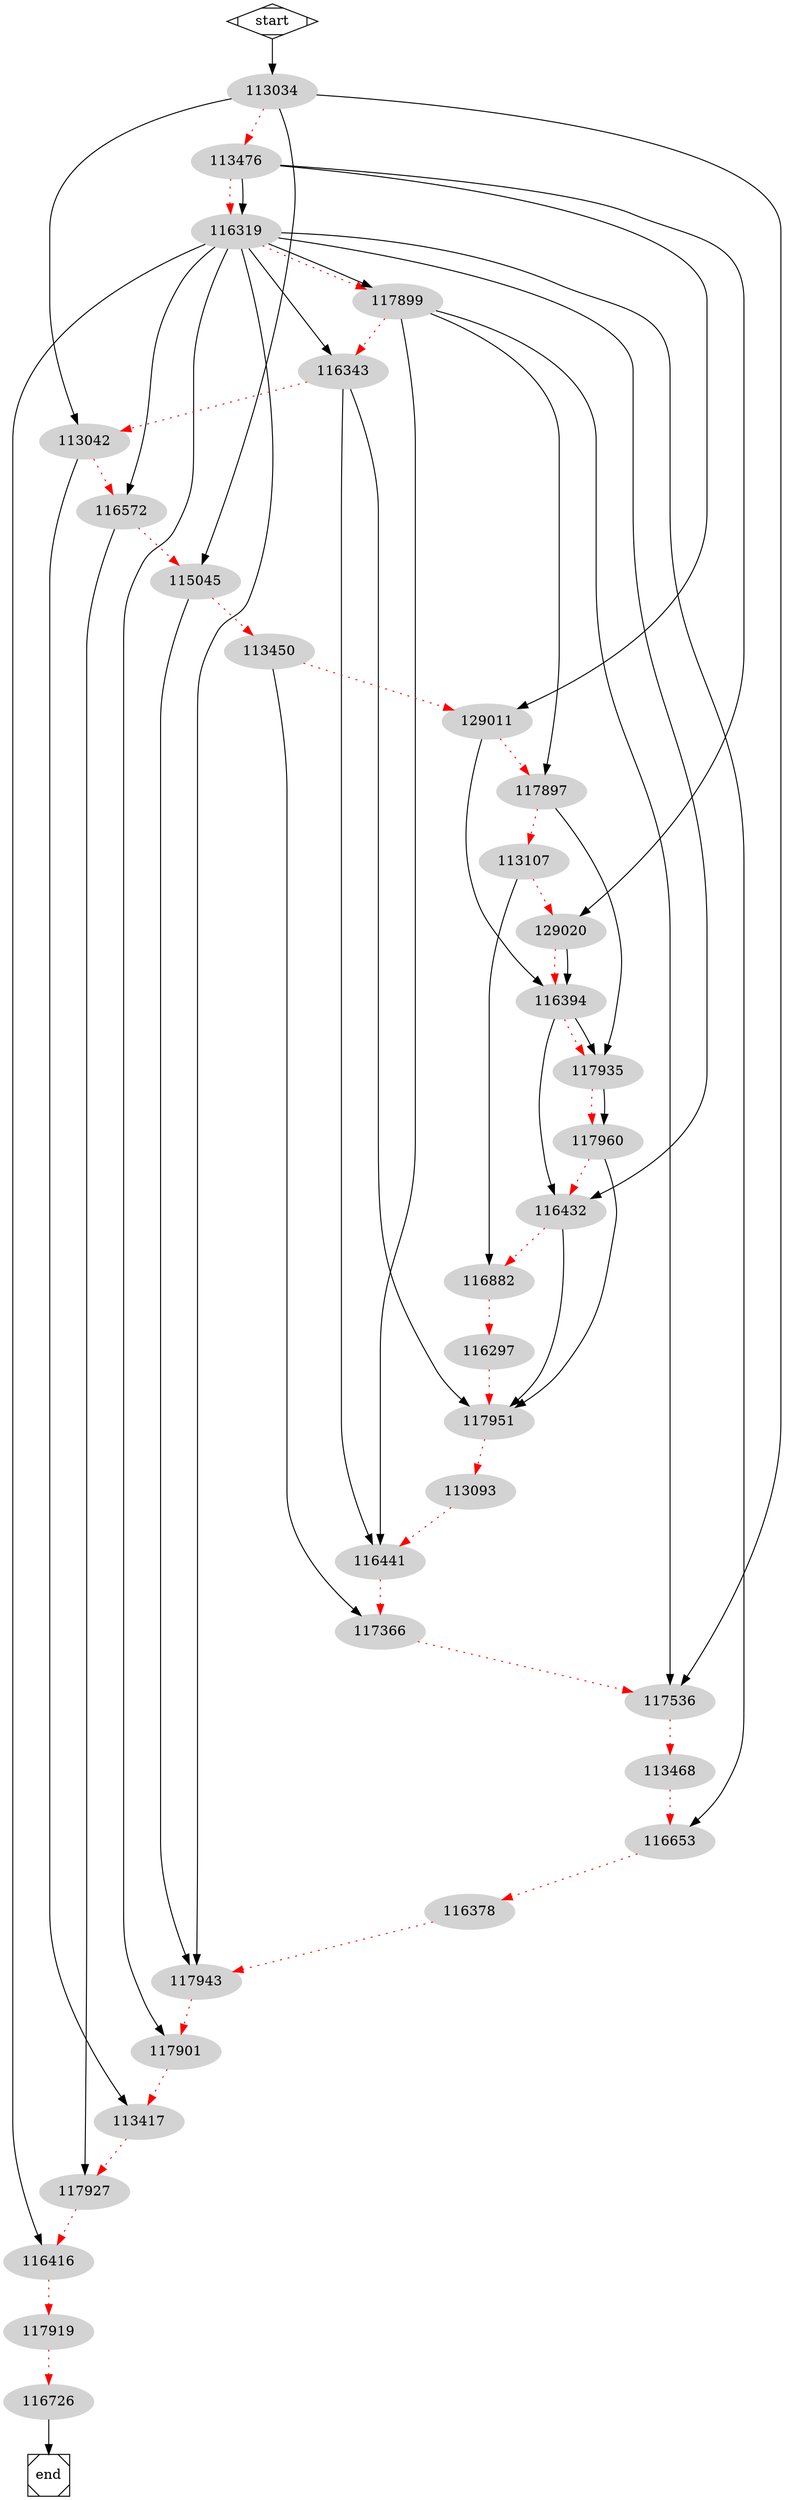 digraph G {
subgraph ordenacao
{
node [style=filled,color=lightgrey];
113034 -> 113476 -> 116319 -> 117899 -> 116343 -> 113042 -> 116572 -> 115045 -> 113450 -> 129011 -> 117897 -> 113107 -> 129020 -> 116394 -> 117935 -> 117960 -> 116432 -> 116882 -> 116297 -> 117951 -> 113093 -> 116441 -> 117366 -> 117536 -> 113468 -> 116653 -> 116378 -> 117943 -> 117901 -> 113417 -> 117927 -> 116416 -> 117919 -> 116726[color=red, style=dotted];
}
113034 -> 113042;
113034 -> 115045;
113034 -> 117536;
113476 -> 129011;
113476 -> 129020;
113476 -> 116319;
116319 -> 117899;
116319 -> 117901;
116319 -> 116572;
116319 -> 116343;
116319 -> 116653;
116319 -> 116432;
116319 -> 116416;
116319 -> 117943;
117899 -> 117897;
117899 -> 116441;
117899 -> 117536;
116343 -> 116441;
116343 -> 117951;
113042 -> 113417;
116572 -> 117927;
115045 -> 117943;
113450 -> 117366;
129011 -> 116394;
117897 -> 117935;
113107 -> 116882;
129020 -> 116394;
116394 -> 117935;
116394 -> 116432;
117935 -> 117960;
117960 -> 117951;
116432 -> 117951;
start -> 113034;
116726 -> end;
start [shape=Mdiamond];
end [shape=Msquare];
}
